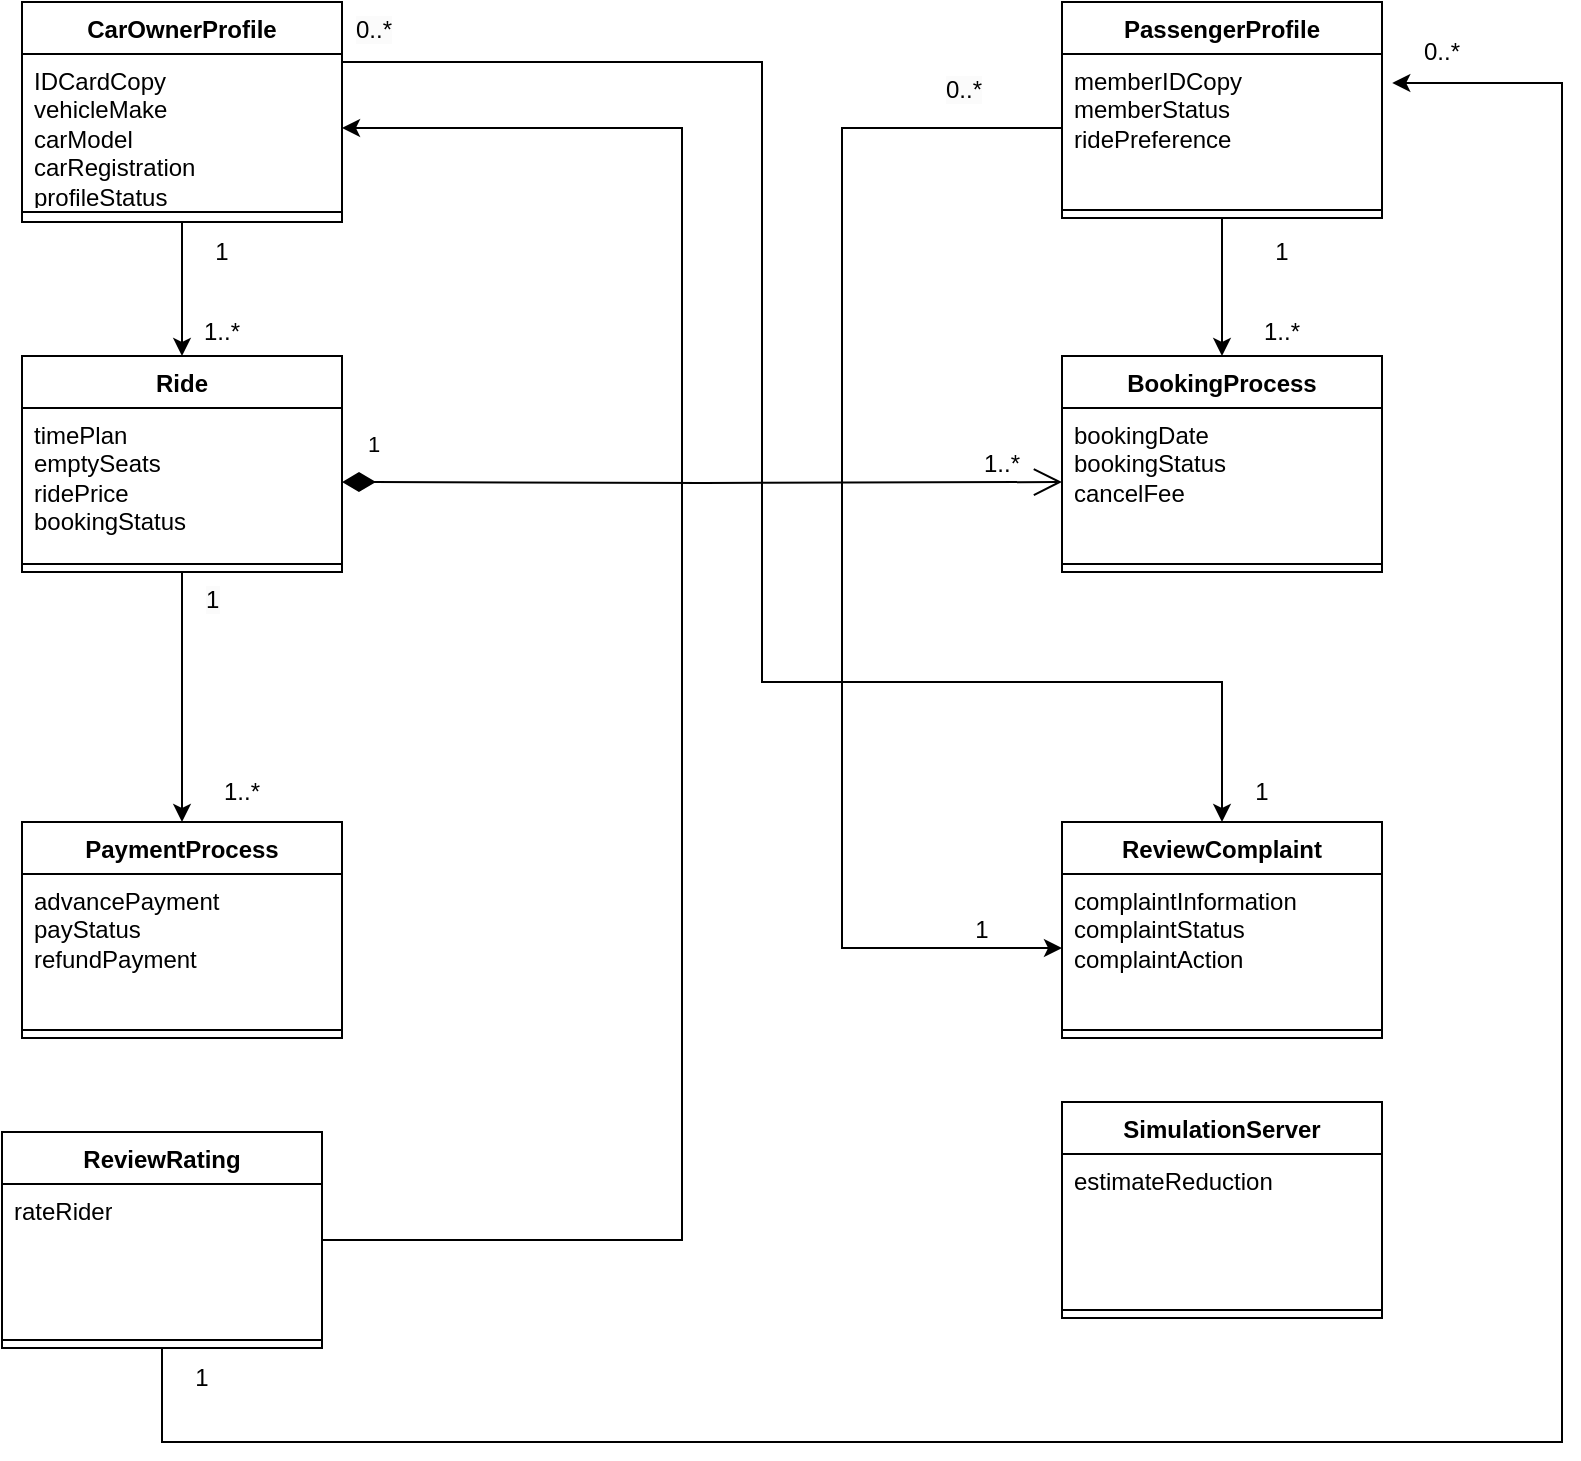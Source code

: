 <mxfile version="24.7.14">
  <diagram name="Page-1" id="QEtZ0x9c_8Vz3te_OIIZ">
    <mxGraphModel dx="925" dy="559" grid="1" gridSize="10" guides="1" tooltips="1" connect="1" arrows="1" fold="1" page="1" pageScale="1" pageWidth="827" pageHeight="1169" math="0" shadow="0">
      <root>
        <mxCell id="0" />
        <mxCell id="1" parent="0" />
        <mxCell id="FnVn-_BfPekHfP2kr3_9-29" style="edgeStyle=orthogonalEdgeStyle;rounded=0;orthogonalLoop=1;jettySize=auto;html=1;" edge="1" parent="1" source="FnVn-_BfPekHfP2kr3_9-1" target="FnVn-_BfPekHfP2kr3_9-10">
          <mxGeometry relative="1" as="geometry" />
        </mxCell>
        <mxCell id="FnVn-_BfPekHfP2kr3_9-63" style="edgeStyle=orthogonalEdgeStyle;rounded=0;orthogonalLoop=1;jettySize=auto;html=1;entryX=0.5;entryY=0;entryDx=0;entryDy=0;" edge="1" parent="1" source="FnVn-_BfPekHfP2kr3_9-1" target="FnVn-_BfPekHfP2kr3_9-19">
          <mxGeometry relative="1" as="geometry">
            <mxPoint x="410" y="75" as="targetPoint" />
            <Array as="points">
              <mxPoint x="400" y="50" />
              <mxPoint x="400" y="360" />
              <mxPoint x="630" y="360" />
            </Array>
          </mxGeometry>
        </mxCell>
        <mxCell id="FnVn-_BfPekHfP2kr3_9-1" value="CarOwnerProfile" style="swimlane;fontStyle=1;align=center;verticalAlign=top;childLayout=stackLayout;horizontal=1;startSize=26;horizontalStack=0;resizeParent=1;resizeParentMax=0;resizeLast=0;collapsible=1;marginBottom=0;whiteSpace=wrap;html=1;" vertex="1" parent="1">
          <mxGeometry x="30" y="20" width="160" height="110" as="geometry" />
        </mxCell>
        <mxCell id="FnVn-_BfPekHfP2kr3_9-2" value="&lt;div&gt;IDCardCopy&lt;/div&gt;&lt;div&gt;vehicleMake&lt;/div&gt;&lt;div&gt;carModel&lt;/div&gt;&lt;div&gt;carRegistration&lt;/div&gt;&lt;div&gt;profileStatus&lt;/div&gt;" style="text;strokeColor=none;fillColor=none;align=left;verticalAlign=top;spacingLeft=4;spacingRight=4;overflow=hidden;rotatable=0;points=[[0,0.5],[1,0.5]];portConstraint=eastwest;whiteSpace=wrap;html=1;" vertex="1" parent="FnVn-_BfPekHfP2kr3_9-1">
          <mxGeometry y="26" width="160" height="74" as="geometry" />
        </mxCell>
        <mxCell id="FnVn-_BfPekHfP2kr3_9-3" value="" style="line;strokeWidth=1;fillColor=none;align=left;verticalAlign=middle;spacingTop=-1;spacingLeft=3;spacingRight=3;rotatable=0;labelPosition=right;points=[];portConstraint=eastwest;strokeColor=inherit;" vertex="1" parent="FnVn-_BfPekHfP2kr3_9-1">
          <mxGeometry y="100" width="160" height="10" as="geometry" />
        </mxCell>
        <mxCell id="FnVn-_BfPekHfP2kr3_9-39" style="edgeStyle=orthogonalEdgeStyle;rounded=0;orthogonalLoop=1;jettySize=auto;html=1;" edge="1" parent="1" source="FnVn-_BfPekHfP2kr3_9-7" target="FnVn-_BfPekHfP2kr3_9-13">
          <mxGeometry relative="1" as="geometry" />
        </mxCell>
        <mxCell id="FnVn-_BfPekHfP2kr3_9-7" value="PassengerProfile" style="swimlane;fontStyle=1;align=center;verticalAlign=top;childLayout=stackLayout;horizontal=1;startSize=26;horizontalStack=0;resizeParent=1;resizeParentMax=0;resizeLast=0;collapsible=1;marginBottom=0;whiteSpace=wrap;html=1;" vertex="1" parent="1">
          <mxGeometry x="550" y="20" width="160" height="108" as="geometry" />
        </mxCell>
        <mxCell id="FnVn-_BfPekHfP2kr3_9-8" value="&lt;div&gt;memberIDCopy&lt;/div&gt;&lt;div&gt;memberStatus&lt;/div&gt;&lt;div&gt;ridePreference&lt;/div&gt;&lt;div&gt;&lt;br&gt;&lt;/div&gt;" style="text;strokeColor=none;fillColor=none;align=left;verticalAlign=top;spacingLeft=4;spacingRight=4;overflow=hidden;rotatable=0;points=[[0,0.5],[1,0.5]];portConstraint=eastwest;whiteSpace=wrap;html=1;" vertex="1" parent="FnVn-_BfPekHfP2kr3_9-7">
          <mxGeometry y="26" width="160" height="74" as="geometry" />
        </mxCell>
        <mxCell id="FnVn-_BfPekHfP2kr3_9-9" value="" style="line;strokeWidth=1;fillColor=none;align=left;verticalAlign=middle;spacingTop=-1;spacingLeft=3;spacingRight=3;rotatable=0;labelPosition=right;points=[];portConstraint=eastwest;strokeColor=inherit;" vertex="1" parent="FnVn-_BfPekHfP2kr3_9-7">
          <mxGeometry y="100" width="160" height="8" as="geometry" />
        </mxCell>
        <mxCell id="FnVn-_BfPekHfP2kr3_9-51" style="edgeStyle=orthogonalEdgeStyle;rounded=0;orthogonalLoop=1;jettySize=auto;html=1;entryX=0.5;entryY=0;entryDx=0;entryDy=0;" edge="1" parent="1" source="FnVn-_BfPekHfP2kr3_9-10" target="FnVn-_BfPekHfP2kr3_9-16">
          <mxGeometry relative="1" as="geometry" />
        </mxCell>
        <mxCell id="FnVn-_BfPekHfP2kr3_9-10" value="Ride" style="swimlane;fontStyle=1;align=center;verticalAlign=top;childLayout=stackLayout;horizontal=1;startSize=26;horizontalStack=0;resizeParent=1;resizeParentMax=0;resizeLast=0;collapsible=1;marginBottom=0;whiteSpace=wrap;html=1;" vertex="1" parent="1">
          <mxGeometry x="30" y="197" width="160" height="108" as="geometry" />
        </mxCell>
        <mxCell id="FnVn-_BfPekHfP2kr3_9-11" value="&lt;div&gt;timePlan&lt;/div&gt;&lt;div&gt;emptySeats&lt;/div&gt;&lt;div&gt;ridePrice&lt;/div&gt;&lt;div&gt;bookingStatus&lt;/div&gt;" style="text;strokeColor=none;fillColor=none;align=left;verticalAlign=top;spacingLeft=4;spacingRight=4;overflow=hidden;rotatable=0;points=[[0,0.5],[1,0.5]];portConstraint=eastwest;whiteSpace=wrap;html=1;" vertex="1" parent="FnVn-_BfPekHfP2kr3_9-10">
          <mxGeometry y="26" width="160" height="74" as="geometry" />
        </mxCell>
        <mxCell id="FnVn-_BfPekHfP2kr3_9-12" value="" style="line;strokeWidth=1;fillColor=none;align=left;verticalAlign=middle;spacingTop=-1;spacingLeft=3;spacingRight=3;rotatable=0;labelPosition=right;points=[];portConstraint=eastwest;strokeColor=inherit;" vertex="1" parent="FnVn-_BfPekHfP2kr3_9-10">
          <mxGeometry y="100" width="160" height="8" as="geometry" />
        </mxCell>
        <mxCell id="FnVn-_BfPekHfP2kr3_9-13" value="BookingProcess" style="swimlane;fontStyle=1;align=center;verticalAlign=top;childLayout=stackLayout;horizontal=1;startSize=26;horizontalStack=0;resizeParent=1;resizeParentMax=0;resizeLast=0;collapsible=1;marginBottom=0;whiteSpace=wrap;html=1;" vertex="1" parent="1">
          <mxGeometry x="550" y="197" width="160" height="108" as="geometry" />
        </mxCell>
        <mxCell id="FnVn-_BfPekHfP2kr3_9-14" value="&lt;div&gt;bookingDate&lt;/div&gt;&lt;div&gt;bookingStatus&lt;/div&gt;&lt;div&gt;cancelFee&lt;/div&gt;" style="text;strokeColor=none;fillColor=none;align=left;verticalAlign=top;spacingLeft=4;spacingRight=4;overflow=hidden;rotatable=0;points=[[0,0.5],[1,0.5]];portConstraint=eastwest;whiteSpace=wrap;html=1;" vertex="1" parent="FnVn-_BfPekHfP2kr3_9-13">
          <mxGeometry y="26" width="160" height="74" as="geometry" />
        </mxCell>
        <mxCell id="FnVn-_BfPekHfP2kr3_9-15" value="" style="line;strokeWidth=1;fillColor=none;align=left;verticalAlign=middle;spacingTop=-1;spacingLeft=3;spacingRight=3;rotatable=0;labelPosition=right;points=[];portConstraint=eastwest;strokeColor=inherit;" vertex="1" parent="FnVn-_BfPekHfP2kr3_9-13">
          <mxGeometry y="100" width="160" height="8" as="geometry" />
        </mxCell>
        <mxCell id="FnVn-_BfPekHfP2kr3_9-16" value="PaymentProcess" style="swimlane;fontStyle=1;align=center;verticalAlign=top;childLayout=stackLayout;horizontal=1;startSize=26;horizontalStack=0;resizeParent=1;resizeParentMax=0;resizeLast=0;collapsible=1;marginBottom=0;whiteSpace=wrap;html=1;" vertex="1" parent="1">
          <mxGeometry x="30" y="430" width="160" height="108" as="geometry" />
        </mxCell>
        <mxCell id="FnVn-_BfPekHfP2kr3_9-17" value="&lt;div&gt;&lt;span style=&quot;background-color: initial;&quot;&gt;advancePayment&lt;/span&gt;&lt;/div&gt;&lt;div&gt;payStatus&lt;/div&gt;&lt;div&gt;refundPayment&lt;/div&gt;" style="text;strokeColor=none;fillColor=none;align=left;verticalAlign=top;spacingLeft=4;spacingRight=4;overflow=hidden;rotatable=0;points=[[0,0.5],[1,0.5]];portConstraint=eastwest;whiteSpace=wrap;html=1;" vertex="1" parent="FnVn-_BfPekHfP2kr3_9-16">
          <mxGeometry y="26" width="160" height="74" as="geometry" />
        </mxCell>
        <mxCell id="FnVn-_BfPekHfP2kr3_9-18" value="" style="line;strokeWidth=1;fillColor=none;align=left;verticalAlign=middle;spacingTop=-1;spacingLeft=3;spacingRight=3;rotatable=0;labelPosition=right;points=[];portConstraint=eastwest;strokeColor=inherit;" vertex="1" parent="FnVn-_BfPekHfP2kr3_9-16">
          <mxGeometry y="100" width="160" height="8" as="geometry" />
        </mxCell>
        <mxCell id="FnVn-_BfPekHfP2kr3_9-19" value="ReviewComplaint" style="swimlane;fontStyle=1;align=center;verticalAlign=top;childLayout=stackLayout;horizontal=1;startSize=26;horizontalStack=0;resizeParent=1;resizeParentMax=0;resizeLast=0;collapsible=1;marginBottom=0;whiteSpace=wrap;html=1;" vertex="1" parent="1">
          <mxGeometry x="550" y="430" width="160" height="108" as="geometry" />
        </mxCell>
        <mxCell id="FnVn-_BfPekHfP2kr3_9-20" value="&lt;div&gt;&lt;span style=&quot;background-color: initial;&quot;&gt;complaintInformation&lt;/span&gt;&lt;/div&gt;&lt;div&gt;&lt;span style=&quot;background-color: initial;&quot;&gt;complaintStatus&lt;/span&gt;&lt;br&gt;&lt;/div&gt;&lt;div&gt;complaintAction&lt;br&gt;&lt;/div&gt;" style="text;strokeColor=none;fillColor=none;align=left;verticalAlign=top;spacingLeft=4;spacingRight=4;overflow=hidden;rotatable=0;points=[[0,0.5],[1,0.5]];portConstraint=eastwest;whiteSpace=wrap;html=1;" vertex="1" parent="FnVn-_BfPekHfP2kr3_9-19">
          <mxGeometry y="26" width="160" height="74" as="geometry" />
        </mxCell>
        <mxCell id="FnVn-_BfPekHfP2kr3_9-21" value="" style="line;strokeWidth=1;fillColor=none;align=left;verticalAlign=middle;spacingTop=-1;spacingLeft=3;spacingRight=3;rotatable=0;labelPosition=right;points=[];portConstraint=eastwest;strokeColor=inherit;" vertex="1" parent="FnVn-_BfPekHfP2kr3_9-19">
          <mxGeometry y="100" width="160" height="8" as="geometry" />
        </mxCell>
        <mxCell id="FnVn-_BfPekHfP2kr3_9-55" style="edgeStyle=orthogonalEdgeStyle;rounded=0;orthogonalLoop=1;jettySize=auto;html=1;entryX=1;entryY=0.5;entryDx=0;entryDy=0;" edge="1" parent="1" source="FnVn-_BfPekHfP2kr3_9-22" target="FnVn-_BfPekHfP2kr3_9-2">
          <mxGeometry relative="1" as="geometry">
            <mxPoint x="370" y="80" as="targetPoint" />
            <Array as="points">
              <mxPoint x="360" y="639" />
              <mxPoint x="360" y="83" />
            </Array>
          </mxGeometry>
        </mxCell>
        <mxCell id="FnVn-_BfPekHfP2kr3_9-22" value="ReviewRating" style="swimlane;fontStyle=1;align=center;verticalAlign=top;childLayout=stackLayout;horizontal=1;startSize=26;horizontalStack=0;resizeParent=1;resizeParentMax=0;resizeLast=0;collapsible=1;marginBottom=0;whiteSpace=wrap;html=1;" vertex="1" parent="1">
          <mxGeometry x="20" y="585" width="160" height="108" as="geometry" />
        </mxCell>
        <mxCell id="FnVn-_BfPekHfP2kr3_9-23" value="&lt;div&gt;rateRider&lt;/div&gt;&lt;div&gt;&lt;br&gt;&lt;/div&gt;" style="text;strokeColor=none;fillColor=none;align=left;verticalAlign=top;spacingLeft=4;spacingRight=4;overflow=hidden;rotatable=0;points=[[0,0.5],[1,0.5]];portConstraint=eastwest;whiteSpace=wrap;html=1;" vertex="1" parent="FnVn-_BfPekHfP2kr3_9-22">
          <mxGeometry y="26" width="160" height="74" as="geometry" />
        </mxCell>
        <mxCell id="FnVn-_BfPekHfP2kr3_9-24" value="" style="line;strokeWidth=1;fillColor=none;align=left;verticalAlign=middle;spacingTop=-1;spacingLeft=3;spacingRight=3;rotatable=0;labelPosition=right;points=[];portConstraint=eastwest;strokeColor=inherit;" vertex="1" parent="FnVn-_BfPekHfP2kr3_9-22">
          <mxGeometry y="100" width="160" height="8" as="geometry" />
        </mxCell>
        <mxCell id="FnVn-_BfPekHfP2kr3_9-25" value="SimulationServer" style="swimlane;fontStyle=1;align=center;verticalAlign=top;childLayout=stackLayout;horizontal=1;startSize=26;horizontalStack=0;resizeParent=1;resizeParentMax=0;resizeLast=0;collapsible=1;marginBottom=0;whiteSpace=wrap;html=1;" vertex="1" parent="1">
          <mxGeometry x="550" y="570" width="160" height="108" as="geometry" />
        </mxCell>
        <mxCell id="FnVn-_BfPekHfP2kr3_9-26" value="&lt;div&gt;estimateReduction&lt;/div&gt;" style="text;strokeColor=none;fillColor=none;align=left;verticalAlign=top;spacingLeft=4;spacingRight=4;overflow=hidden;rotatable=0;points=[[0,0.5],[1,0.5]];portConstraint=eastwest;whiteSpace=wrap;html=1;" vertex="1" parent="FnVn-_BfPekHfP2kr3_9-25">
          <mxGeometry y="26" width="160" height="74" as="geometry" />
        </mxCell>
        <mxCell id="FnVn-_BfPekHfP2kr3_9-27" value="" style="line;strokeWidth=1;fillColor=none;align=left;verticalAlign=middle;spacingTop=-1;spacingLeft=3;spacingRight=3;rotatable=0;labelPosition=right;points=[];portConstraint=eastwest;strokeColor=inherit;" vertex="1" parent="FnVn-_BfPekHfP2kr3_9-25">
          <mxGeometry y="100" width="160" height="8" as="geometry" />
        </mxCell>
        <mxCell id="FnVn-_BfPekHfP2kr3_9-30" value="1..*" style="text;html=1;align=center;verticalAlign=middle;whiteSpace=wrap;rounded=0;" vertex="1" parent="1">
          <mxGeometry x="100" y="180" width="60" height="10" as="geometry" />
        </mxCell>
        <mxCell id="FnVn-_BfPekHfP2kr3_9-38" value="1" style="text;html=1;align=center;verticalAlign=middle;whiteSpace=wrap;rounded=0;" vertex="1" parent="1">
          <mxGeometry x="100" y="140" width="60" height="10" as="geometry" />
        </mxCell>
        <mxCell id="FnVn-_BfPekHfP2kr3_9-45" value="1" style="text;html=1;align=center;verticalAlign=middle;whiteSpace=wrap;rounded=0;" vertex="1" parent="1">
          <mxGeometry x="630" y="140" width="60" height="10" as="geometry" />
        </mxCell>
        <mxCell id="FnVn-_BfPekHfP2kr3_9-46" value="1..*" style="text;html=1;align=center;verticalAlign=middle;whiteSpace=wrap;rounded=0;" vertex="1" parent="1">
          <mxGeometry x="630" y="180" width="60" height="10" as="geometry" />
        </mxCell>
        <mxCell id="FnVn-_BfPekHfP2kr3_9-50" value="1..*" style="text;html=1;align=center;verticalAlign=middle;whiteSpace=wrap;rounded=0;" vertex="1" parent="1">
          <mxGeometry x="490" y="246" width="60" height="10" as="geometry" />
        </mxCell>
        <mxCell id="FnVn-_BfPekHfP2kr3_9-52" value="&lt;span style=&quot;color: rgb(0, 0, 0); font-family: Helvetica; font-size: 12px; font-style: normal; font-variant-ligatures: normal; font-variant-caps: normal; font-weight: 400; letter-spacing: normal; orphans: 2; text-align: center; text-indent: 0px; text-transform: none; widows: 2; word-spacing: 0px; -webkit-text-stroke-width: 0px; white-space: normal; background-color: rgb(251, 251, 251); text-decoration-thickness: initial; text-decoration-style: initial; text-decoration-color: initial; display: inline !important; float: none;&quot;&gt;1&lt;/span&gt;" style="text;whiteSpace=wrap;html=1;" vertex="1" parent="1">
          <mxGeometry x="120" y="305" width="40" height="40" as="geometry" />
        </mxCell>
        <mxCell id="FnVn-_BfPekHfP2kr3_9-53" value="1..*" style="text;html=1;align=center;verticalAlign=middle;whiteSpace=wrap;rounded=0;" vertex="1" parent="1">
          <mxGeometry x="110" y="410" width="60" height="10" as="geometry" />
        </mxCell>
        <mxCell id="FnVn-_BfPekHfP2kr3_9-56" style="edgeStyle=orthogonalEdgeStyle;rounded=0;orthogonalLoop=1;jettySize=auto;html=1;entryX=1.032;entryY=0.196;entryDx=0;entryDy=0;entryPerimeter=0;" edge="1" parent="1" source="FnVn-_BfPekHfP2kr3_9-24" target="FnVn-_BfPekHfP2kr3_9-8">
          <mxGeometry relative="1" as="geometry">
            <mxPoint x="791.905" y="660" as="targetPoint" />
            <Array as="points">
              <mxPoint x="100" y="740" />
              <mxPoint x="800" y="740" />
              <mxPoint x="800" y="61" />
            </Array>
          </mxGeometry>
        </mxCell>
        <mxCell id="FnVn-_BfPekHfP2kr3_9-58" value="1" style="text;html=1;align=center;verticalAlign=middle;whiteSpace=wrap;rounded=0;" vertex="1" parent="1">
          <mxGeometry x="90" y="693" width="60" height="30" as="geometry" />
        </mxCell>
        <mxCell id="FnVn-_BfPekHfP2kr3_9-59" value="0..*" style="text;html=1;align=center;verticalAlign=middle;whiteSpace=wrap;rounded=0;" vertex="1" parent="1">
          <mxGeometry x="710" y="40" width="60" height="10" as="geometry" />
        </mxCell>
        <mxCell id="FnVn-_BfPekHfP2kr3_9-60" style="edgeStyle=orthogonalEdgeStyle;rounded=0;orthogonalLoop=1;jettySize=auto;html=1;entryX=0;entryY=0.5;entryDx=0;entryDy=0;" edge="1" parent="1" source="FnVn-_BfPekHfP2kr3_9-8" target="FnVn-_BfPekHfP2kr3_9-20">
          <mxGeometry relative="1" as="geometry">
            <mxPoint x="490" y="500" as="targetPoint" />
            <Array as="points">
              <mxPoint x="440" y="83" />
              <mxPoint x="440" y="493" />
            </Array>
          </mxGeometry>
        </mxCell>
        <mxCell id="FnVn-_BfPekHfP2kr3_9-61" value="&lt;span style=&quot;color: rgb(0, 0, 0); font-family: Helvetica; font-size: 12px; font-style: normal; font-variant-ligatures: normal; font-variant-caps: normal; font-weight: 400; letter-spacing: normal; orphans: 2; text-align: center; text-indent: 0px; text-transform: none; widows: 2; word-spacing: 0px; -webkit-text-stroke-width: 0px; white-space: normal; background-color: rgb(251, 251, 251); text-decoration-thickness: initial; text-decoration-style: initial; text-decoration-color: initial; display: inline !important; float: none;&quot;&gt;0..*&lt;/span&gt;" style="text;whiteSpace=wrap;html=1;" vertex="1" parent="1">
          <mxGeometry x="490" y="50" width="50" height="40" as="geometry" />
        </mxCell>
        <mxCell id="FnVn-_BfPekHfP2kr3_9-62" value="1" style="text;html=1;align=center;verticalAlign=middle;whiteSpace=wrap;rounded=0;" vertex="1" parent="1">
          <mxGeometry x="480" y="479" width="60" height="10" as="geometry" />
        </mxCell>
        <mxCell id="FnVn-_BfPekHfP2kr3_9-64" value="&lt;span style=&quot;color: rgb(0, 0, 0); font-family: Helvetica; font-size: 12px; font-style: normal; font-variant-ligatures: normal; font-variant-caps: normal; font-weight: 400; letter-spacing: normal; orphans: 2; text-align: center; text-indent: 0px; text-transform: none; widows: 2; word-spacing: 0px; -webkit-text-stroke-width: 0px; white-space: normal; background-color: rgb(251, 251, 251); text-decoration-thickness: initial; text-decoration-style: initial; text-decoration-color: initial; display: inline !important; float: none;&quot;&gt;0..*&lt;/span&gt;" style="text;whiteSpace=wrap;html=1;" vertex="1" parent="1">
          <mxGeometry x="195" y="20" width="50" height="40" as="geometry" />
        </mxCell>
        <mxCell id="FnVn-_BfPekHfP2kr3_9-65" value="1" style="text;html=1;align=center;verticalAlign=middle;whiteSpace=wrap;rounded=0;" vertex="1" parent="1">
          <mxGeometry x="620" y="410" width="60" height="10" as="geometry" />
        </mxCell>
        <mxCell id="FnVn-_BfPekHfP2kr3_9-67" value="1" style="endArrow=open;html=1;endSize=12;startArrow=diamondThin;startSize=14;startFill=1;edgeStyle=orthogonalEdgeStyle;align=left;verticalAlign=bottom;rounded=0;entryX=0;entryY=0.5;entryDx=0;entryDy=0;" edge="1" parent="1" target="FnVn-_BfPekHfP2kr3_9-14">
          <mxGeometry x="-0.945" y="10" relative="1" as="geometry">
            <mxPoint x="190" y="260" as="sourcePoint" />
            <mxPoint x="350" y="260" as="targetPoint" />
            <mxPoint x="1" as="offset" />
          </mxGeometry>
        </mxCell>
      </root>
    </mxGraphModel>
  </diagram>
</mxfile>
